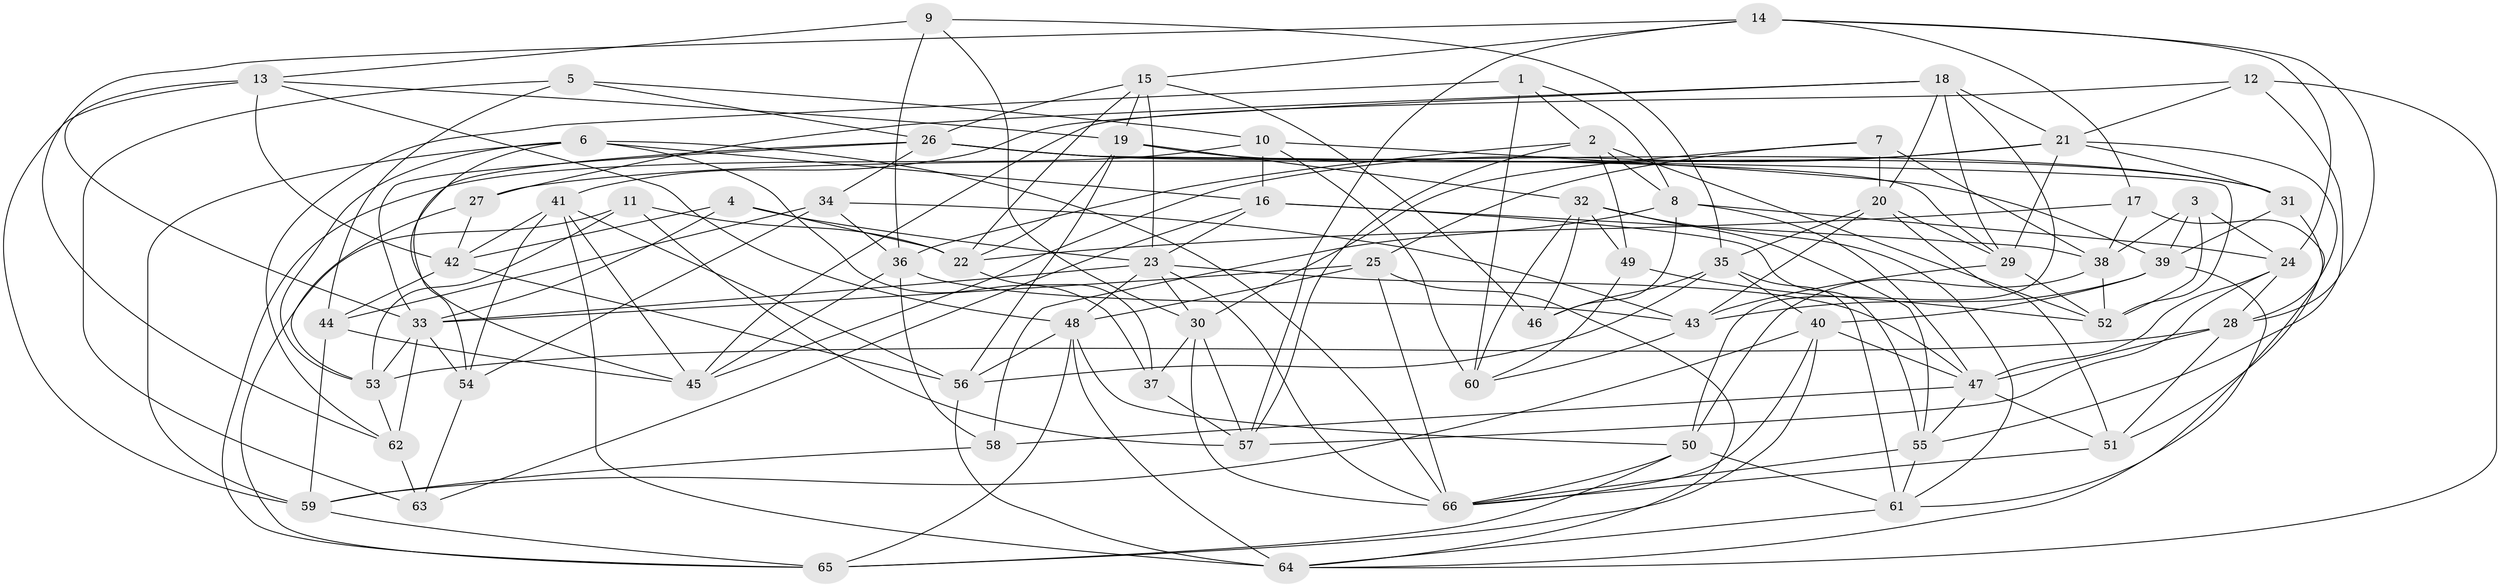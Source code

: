 // original degree distribution, {4: 1.0}
// Generated by graph-tools (version 1.1) at 2025/02/03/09/25 03:02:54]
// undirected, 66 vertices, 185 edges
graph export_dot {
graph [start="1"]
  node [color=gray90,style=filled];
  1;
  2;
  3;
  4;
  5;
  6;
  7;
  8;
  9;
  10;
  11;
  12;
  13;
  14;
  15;
  16;
  17;
  18;
  19;
  20;
  21;
  22;
  23;
  24;
  25;
  26;
  27;
  28;
  29;
  30;
  31;
  32;
  33;
  34;
  35;
  36;
  37;
  38;
  39;
  40;
  41;
  42;
  43;
  44;
  45;
  46;
  47;
  48;
  49;
  50;
  51;
  52;
  53;
  54;
  55;
  56;
  57;
  58;
  59;
  60;
  61;
  62;
  63;
  64;
  65;
  66;
  1 -- 2 [weight=1.0];
  1 -- 8 [weight=1.0];
  1 -- 60 [weight=1.0];
  1 -- 62 [weight=1.0];
  2 -- 8 [weight=1.0];
  2 -- 36 [weight=1.0];
  2 -- 49 [weight=1.0];
  2 -- 52 [weight=1.0];
  2 -- 57 [weight=1.0];
  3 -- 24 [weight=1.0];
  3 -- 38 [weight=1.0];
  3 -- 39 [weight=1.0];
  3 -- 52 [weight=1.0];
  4 -- 22 [weight=1.0];
  4 -- 23 [weight=1.0];
  4 -- 33 [weight=1.0];
  4 -- 42 [weight=1.0];
  5 -- 10 [weight=1.0];
  5 -- 26 [weight=1.0];
  5 -- 44 [weight=1.0];
  5 -- 63 [weight=1.0];
  6 -- 16 [weight=1.0];
  6 -- 37 [weight=1.0];
  6 -- 45 [weight=1.0];
  6 -- 53 [weight=1.0];
  6 -- 59 [weight=1.0];
  6 -- 66 [weight=1.0];
  7 -- 20 [weight=1.0];
  7 -- 25 [weight=1.0];
  7 -- 30 [weight=1.0];
  7 -- 38 [weight=1.0];
  8 -- 24 [weight=1.0];
  8 -- 46 [weight=1.0];
  8 -- 47 [weight=1.0];
  8 -- 58 [weight=1.0];
  9 -- 13 [weight=1.0];
  9 -- 30 [weight=1.0];
  9 -- 35 [weight=1.0];
  9 -- 36 [weight=1.0];
  10 -- 16 [weight=1.0];
  10 -- 39 [weight=1.0];
  10 -- 60 [weight=2.0];
  10 -- 65 [weight=1.0];
  11 -- 22 [weight=1.0];
  11 -- 53 [weight=1.0];
  11 -- 57 [weight=1.0];
  11 -- 65 [weight=1.0];
  12 -- 21 [weight=1.0];
  12 -- 45 [weight=1.0];
  12 -- 55 [weight=1.0];
  12 -- 64 [weight=1.0];
  13 -- 19 [weight=1.0];
  13 -- 33 [weight=1.0];
  13 -- 42 [weight=1.0];
  13 -- 48 [weight=1.0];
  13 -- 59 [weight=1.0];
  14 -- 15 [weight=1.0];
  14 -- 17 [weight=1.0];
  14 -- 24 [weight=1.0];
  14 -- 28 [weight=1.0];
  14 -- 57 [weight=1.0];
  14 -- 62 [weight=1.0];
  15 -- 19 [weight=1.0];
  15 -- 22 [weight=1.0];
  15 -- 23 [weight=1.0];
  15 -- 26 [weight=1.0];
  15 -- 46 [weight=1.0];
  16 -- 23 [weight=1.0];
  16 -- 38 [weight=1.0];
  16 -- 55 [weight=1.0];
  16 -- 63 [weight=1.0];
  17 -- 22 [weight=1.0];
  17 -- 38 [weight=1.0];
  17 -- 61 [weight=1.0];
  18 -- 20 [weight=1.0];
  18 -- 21 [weight=1.0];
  18 -- 27 [weight=1.0];
  18 -- 29 [weight=1.0];
  18 -- 41 [weight=1.0];
  18 -- 50 [weight=1.0];
  19 -- 22 [weight=1.0];
  19 -- 31 [weight=1.0];
  19 -- 32 [weight=1.0];
  19 -- 56 [weight=1.0];
  20 -- 29 [weight=1.0];
  20 -- 35 [weight=1.0];
  20 -- 43 [weight=1.0];
  20 -- 51 [weight=1.0];
  21 -- 27 [weight=1.0];
  21 -- 28 [weight=1.0];
  21 -- 29 [weight=1.0];
  21 -- 31 [weight=2.0];
  21 -- 45 [weight=1.0];
  22 -- 37 [weight=1.0];
  23 -- 30 [weight=1.0];
  23 -- 33 [weight=1.0];
  23 -- 47 [weight=1.0];
  23 -- 48 [weight=1.0];
  23 -- 66 [weight=1.0];
  24 -- 28 [weight=1.0];
  24 -- 47 [weight=1.0];
  24 -- 57 [weight=1.0];
  25 -- 33 [weight=1.0];
  25 -- 48 [weight=1.0];
  25 -- 64 [weight=1.0];
  25 -- 66 [weight=2.0];
  26 -- 29 [weight=1.0];
  26 -- 31 [weight=1.0];
  26 -- 33 [weight=1.0];
  26 -- 34 [weight=1.0];
  26 -- 52 [weight=1.0];
  26 -- 54 [weight=1.0];
  27 -- 42 [weight=1.0];
  27 -- 53 [weight=1.0];
  28 -- 47 [weight=1.0];
  28 -- 51 [weight=1.0];
  28 -- 53 [weight=1.0];
  29 -- 43 [weight=1.0];
  29 -- 52 [weight=1.0];
  30 -- 37 [weight=1.0];
  30 -- 57 [weight=1.0];
  30 -- 66 [weight=1.0];
  31 -- 39 [weight=1.0];
  31 -- 51 [weight=1.0];
  32 -- 46 [weight=1.0];
  32 -- 49 [weight=1.0];
  32 -- 55 [weight=1.0];
  32 -- 60 [weight=1.0];
  32 -- 61 [weight=1.0];
  33 -- 53 [weight=1.0];
  33 -- 54 [weight=1.0];
  33 -- 62 [weight=1.0];
  34 -- 36 [weight=1.0];
  34 -- 43 [weight=1.0];
  34 -- 44 [weight=2.0];
  34 -- 54 [weight=1.0];
  35 -- 40 [weight=1.0];
  35 -- 46 [weight=1.0];
  35 -- 56 [weight=1.0];
  35 -- 61 [weight=1.0];
  36 -- 43 [weight=1.0];
  36 -- 45 [weight=1.0];
  36 -- 58 [weight=1.0];
  37 -- 57 [weight=1.0];
  38 -- 50 [weight=1.0];
  38 -- 52 [weight=1.0];
  39 -- 40 [weight=1.0];
  39 -- 43 [weight=1.0];
  39 -- 64 [weight=1.0];
  40 -- 47 [weight=1.0];
  40 -- 59 [weight=1.0];
  40 -- 65 [weight=1.0];
  40 -- 66 [weight=1.0];
  41 -- 42 [weight=1.0];
  41 -- 45 [weight=1.0];
  41 -- 54 [weight=1.0];
  41 -- 56 [weight=1.0];
  41 -- 64 [weight=1.0];
  42 -- 44 [weight=1.0];
  42 -- 56 [weight=1.0];
  43 -- 60 [weight=1.0];
  44 -- 45 [weight=1.0];
  44 -- 59 [weight=1.0];
  47 -- 51 [weight=1.0];
  47 -- 55 [weight=1.0];
  47 -- 58 [weight=1.0];
  48 -- 50 [weight=1.0];
  48 -- 56 [weight=1.0];
  48 -- 64 [weight=2.0];
  48 -- 65 [weight=1.0];
  49 -- 52 [weight=1.0];
  49 -- 60 [weight=1.0];
  50 -- 61 [weight=1.0];
  50 -- 65 [weight=1.0];
  50 -- 66 [weight=1.0];
  51 -- 66 [weight=2.0];
  53 -- 62 [weight=1.0];
  54 -- 63 [weight=2.0];
  55 -- 61 [weight=1.0];
  55 -- 66 [weight=1.0];
  56 -- 64 [weight=1.0];
  58 -- 59 [weight=1.0];
  59 -- 65 [weight=1.0];
  61 -- 64 [weight=1.0];
  62 -- 63 [weight=2.0];
}
